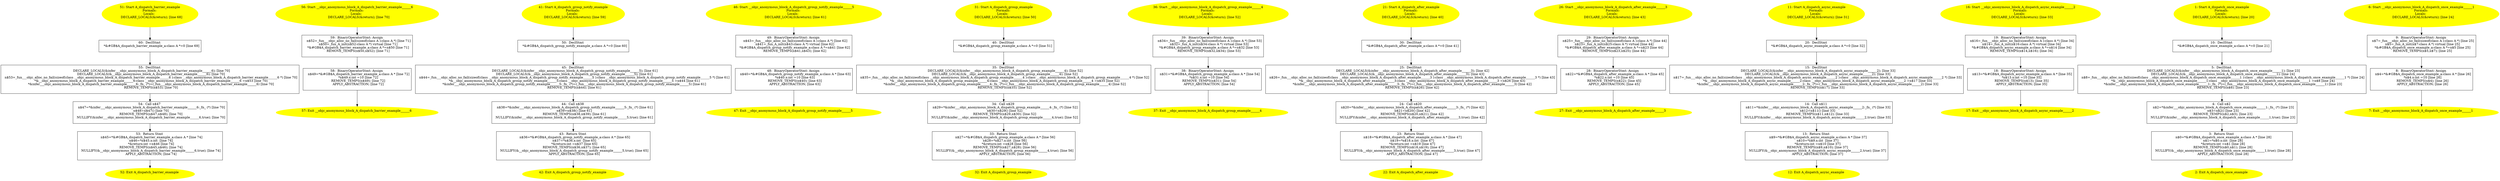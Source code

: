 digraph iCFG {
60 [label="60:  DeclStmt \n   *&#GB$A_dispatch_barrier_example_a:class A *=0 [line 69]\n " shape="box"]
	

	 60 -> 55 ;
59 [label="59:  BinaryOperatorStmt: Assign \n   n$52=_fun___objc_alloc_no_fail(sizeof(class A ):class A *) [line 71]\n  n$50=_fun_A_init(n$52:class A *) virtual [line 71]\n  *&#GB$A_dispatch_barrier_example_a:class A *=n$50 [line 71]\n  REMOVE_TEMPS(n$50,n$52); [line 71]\n " shape="box"]
	

	 59 -> 58 ;
58 [label="58:  BinaryOperatorStmt: Assign \n   n$49=*&#GB$A_dispatch_barrier_example_a:class A * [line 72]\n  *n$49.x:int =10 [line 72]\n  REMOVE_TEMPS(n$49); [line 72]\n  APPLY_ABSTRACTION; [line 72]\n " shape="box"]
	

	 58 -> 57 ;
57 [label="57: Exit __objc_anonymous_block_A_dispatch_barrier_example______6 \n  " color=yellow style=filled]
	

56 [label="56: Start __objc_anonymous_block_A_dispatch_barrier_example______6\nFormals: \nLocals:  \n   DECLARE_LOCALS(&return); [line 70]\n " color=yellow style=filled]
	

	 56 -> 59 ;
55 [label="55:  DeclStmt \n   DECLARE_LOCALS(&infer___objc_anonymous_block_A_dispatch_barrier_example______6); [line 70]\n  DECLARE_LOCALS(&__objc_anonymous_block_A_dispatch_barrier_example______6); [line 70]\n  n$53=_fun___objc_alloc_no_fail(sizeof(class __objc_anonymous_block_A_dispatch_barrier_example______6 ):class __objc_anonymous_block_A_dispatch_barrier_example______6 *) [line 70]\n  *&__objc_anonymous_block_A_dispatch_barrier_example______6:class __objc_anonymous_block_A_dispatch_barrier_example______6 =n$53 [line 70]\n  *&infer___objc_anonymous_block_A_dispatch_barrier_example______6:_fn_ (*)=(_fun___objc_anonymous_block_A_dispatch_barrier_example______6) [line 70]\n  REMOVE_TEMPS(n$53); [line 70]\n " shape="box"]
	

	 55 -> 54 ;
54 [label="54:  Call n$47 \n   n$47=*&infer___objc_anonymous_block_A_dispatch_barrier_example______6:_fn_ (*) [line 70]\n  n$48=n$47() [line 70]\n  REMOVE_TEMPS(n$47,n$48); [line 70]\n  NULLIFY(&infer___objc_anonymous_block_A_dispatch_barrier_example______6,true); [line 70]\n " shape="box"]
	

	 54 -> 53 ;
53 [label="53:  Return Stmt \n   n$45=*&#GB$A_dispatch_barrier_example_a:class A * [line 74]\n  n$46=*n$45.x:int  [line 74]\n  *&return:int =n$46 [line 74]\n  REMOVE_TEMPS(n$45,n$46); [line 74]\n  NULLIFY(&__objc_anonymous_block_A_dispatch_barrier_example______6,true); [line 74]\n  APPLY_ABSTRACTION; [line 74]\n " shape="box"]
	

	 53 -> 52 ;
52 [label="52: Exit A_dispatch_barrier_example \n  " color=yellow style=filled]
	

51 [label="51: Start A_dispatch_barrier_example\nFormals: \nLocals:  \n   DECLARE_LOCALS(&return); [line 68]\n " color=yellow style=filled]
	

	 51 -> 60 ;
50 [label="50:  DeclStmt \n   *&#GB$A_dispatch_group_notify_example_a:class A *=0 [line 60]\n " shape="box"]
	

	 50 -> 45 ;
49 [label="49:  BinaryOperatorStmt: Assign \n   n$43=_fun___objc_alloc_no_fail(sizeof(class A ):class A *) [line 62]\n  n$41=_fun_A_init(n$43:class A *) virtual [line 62]\n  *&#GB$A_dispatch_group_notify_example_a:class A *=n$41 [line 62]\n  REMOVE_TEMPS(n$41,n$43); [line 62]\n " shape="box"]
	

	 49 -> 48 ;
48 [label="48:  BinaryOperatorStmt: Assign \n   n$40=*&#GB$A_dispatch_group_notify_example_a:class A * [line 63]\n  *n$40.x:int =10 [line 63]\n  REMOVE_TEMPS(n$40); [line 63]\n  APPLY_ABSTRACTION; [line 63]\n " shape="box"]
	

	 48 -> 47 ;
47 [label="47: Exit __objc_anonymous_block_A_dispatch_group_notify_example______5 \n  " color=yellow style=filled]
	

46 [label="46: Start __objc_anonymous_block_A_dispatch_group_notify_example______5\nFormals: \nLocals:  \n   DECLARE_LOCALS(&return); [line 61]\n " color=yellow style=filled]
	

	 46 -> 49 ;
45 [label="45:  DeclStmt \n   DECLARE_LOCALS(&infer___objc_anonymous_block_A_dispatch_group_notify_example______5); [line 61]\n  DECLARE_LOCALS(&__objc_anonymous_block_A_dispatch_group_notify_example______5); [line 61]\n  n$44=_fun___objc_alloc_no_fail(sizeof(class __objc_anonymous_block_A_dispatch_group_notify_example______5 ):class __objc_anonymous_block_A_dispatch_group_notify_example______5 *) [line 61]\n  *&__objc_anonymous_block_A_dispatch_group_notify_example______5:class __objc_anonymous_block_A_dispatch_group_notify_example______5 =n$44 [line 61]\n  *&infer___objc_anonymous_block_A_dispatch_group_notify_example______5:_fn_ (*)=(_fun___objc_anonymous_block_A_dispatch_group_notify_example______5) [line 61]\n  REMOVE_TEMPS(n$44); [line 61]\n " shape="box"]
	

	 45 -> 44 ;
44 [label="44:  Call n$38 \n   n$38=*&infer___objc_anonymous_block_A_dispatch_group_notify_example______5:_fn_ (*) [line 61]\n  n$39=n$38() [line 61]\n  REMOVE_TEMPS(n$38,n$39); [line 61]\n  NULLIFY(&infer___objc_anonymous_block_A_dispatch_group_notify_example______5,true); [line 61]\n " shape="box"]
	

	 44 -> 43 ;
43 [label="43:  Return Stmt \n   n$36=*&#GB$A_dispatch_group_notify_example_a:class A * [line 65]\n  n$37=*n$36.x:int  [line 65]\n  *&return:int =n$37 [line 65]\n  REMOVE_TEMPS(n$36,n$37); [line 65]\n  NULLIFY(&__objc_anonymous_block_A_dispatch_group_notify_example______5,true); [line 65]\n  APPLY_ABSTRACTION; [line 65]\n " shape="box"]
	

	 43 -> 42 ;
42 [label="42: Exit A_dispatch_group_notify_example \n  " color=yellow style=filled]
	

41 [label="41: Start A_dispatch_group_notify_example\nFormals: \nLocals:  \n   DECLARE_LOCALS(&return); [line 59]\n " color=yellow style=filled]
	

	 41 -> 50 ;
40 [label="40:  DeclStmt \n   *&#GB$A_dispatch_group_example_a:class A *=0 [line 51]\n " shape="box"]
	

	 40 -> 35 ;
39 [label="39:  BinaryOperatorStmt: Assign \n   n$34=_fun___objc_alloc_no_fail(sizeof(class A ):class A *) [line 53]\n  n$32=_fun_A_init(n$34:class A *) virtual [line 53]\n  *&#GB$A_dispatch_group_example_a:class A *=n$32 [line 53]\n  REMOVE_TEMPS(n$32,n$34); [line 53]\n " shape="box"]
	

	 39 -> 38 ;
38 [label="38:  BinaryOperatorStmt: Assign \n   n$31=*&#GB$A_dispatch_group_example_a:class A * [line 54]\n  *n$31.x:int =10 [line 54]\n  REMOVE_TEMPS(n$31); [line 54]\n  APPLY_ABSTRACTION; [line 54]\n " shape="box"]
	

	 38 -> 37 ;
37 [label="37: Exit __objc_anonymous_block_A_dispatch_group_example______4 \n  " color=yellow style=filled]
	

36 [label="36: Start __objc_anonymous_block_A_dispatch_group_example______4\nFormals: \nLocals:  \n   DECLARE_LOCALS(&return); [line 52]\n " color=yellow style=filled]
	

	 36 -> 39 ;
35 [label="35:  DeclStmt \n   DECLARE_LOCALS(&infer___objc_anonymous_block_A_dispatch_group_example______4); [line 52]\n  DECLARE_LOCALS(&__objc_anonymous_block_A_dispatch_group_example______4); [line 52]\n  n$35=_fun___objc_alloc_no_fail(sizeof(class __objc_anonymous_block_A_dispatch_group_example______4 ):class __objc_anonymous_block_A_dispatch_group_example______4 *) [line 52]\n  *&__objc_anonymous_block_A_dispatch_group_example______4:class __objc_anonymous_block_A_dispatch_group_example______4 =n$35 [line 52]\n  *&infer___objc_anonymous_block_A_dispatch_group_example______4:_fn_ (*)=(_fun___objc_anonymous_block_A_dispatch_group_example______4) [line 52]\n  REMOVE_TEMPS(n$35); [line 52]\n " shape="box"]
	

	 35 -> 34 ;
34 [label="34:  Call n$29 \n   n$29=*&infer___objc_anonymous_block_A_dispatch_group_example______4:_fn_ (*) [line 52]\n  n$30=n$29() [line 52]\n  REMOVE_TEMPS(n$29,n$30); [line 52]\n  NULLIFY(&infer___objc_anonymous_block_A_dispatch_group_example______4,true); [line 52]\n " shape="box"]
	

	 34 -> 33 ;
33 [label="33:  Return Stmt \n   n$27=*&#GB$A_dispatch_group_example_a:class A * [line 56]\n  n$28=*n$27.x:int  [line 56]\n  *&return:int =n$28 [line 56]\n  REMOVE_TEMPS(n$27,n$28); [line 56]\n  NULLIFY(&__objc_anonymous_block_A_dispatch_group_example______4,true); [line 56]\n  APPLY_ABSTRACTION; [line 56]\n " shape="box"]
	

	 33 -> 32 ;
32 [label="32: Exit A_dispatch_group_example \n  " color=yellow style=filled]
	

31 [label="31: Start A_dispatch_group_example\nFormals: \nLocals:  \n   DECLARE_LOCALS(&return); [line 50]\n " color=yellow style=filled]
	

	 31 -> 40 ;
30 [label="30:  DeclStmt \n   *&#GB$A_dispatch_after_example_a:class A *=0 [line 41]\n " shape="box"]
	

	 30 -> 25 ;
29 [label="29:  BinaryOperatorStmt: Assign \n   n$25=_fun___objc_alloc_no_fail(sizeof(class A ):class A *) [line 44]\n  n$23=_fun_A_init(n$25:class A *) virtual [line 44]\n  *&#GB$A_dispatch_after_example_a:class A *=n$23 [line 44]\n  REMOVE_TEMPS(n$23,n$25); [line 44]\n " shape="box"]
	

	 29 -> 28 ;
28 [label="28:  BinaryOperatorStmt: Assign \n   n$22=*&#GB$A_dispatch_after_example_a:class A * [line 45]\n  *n$22.x:int =10 [line 45]\n  REMOVE_TEMPS(n$22); [line 45]\n  APPLY_ABSTRACTION; [line 45]\n " shape="box"]
	

	 28 -> 27 ;
27 [label="27: Exit __objc_anonymous_block_A_dispatch_after_example______3 \n  " color=yellow style=filled]
	

26 [label="26: Start __objc_anonymous_block_A_dispatch_after_example______3\nFormals: \nLocals:  \n   DECLARE_LOCALS(&return); [line 43]\n " color=yellow style=filled]
	

	 26 -> 29 ;
25 [label="25:  DeclStmt \n   DECLARE_LOCALS(&infer___objc_anonymous_block_A_dispatch_after_example______3); [line 42]\n  DECLARE_LOCALS(&__objc_anonymous_block_A_dispatch_after_example______3); [line 43]\n  n$26=_fun___objc_alloc_no_fail(sizeof(class __objc_anonymous_block_A_dispatch_after_example______3 ):class __objc_anonymous_block_A_dispatch_after_example______3 *) [line 43]\n  *&__objc_anonymous_block_A_dispatch_after_example______3:class __objc_anonymous_block_A_dispatch_after_example______3 =n$26 [line 43]\n  *&infer___objc_anonymous_block_A_dispatch_after_example______3:_fn_ (*)=(_fun___objc_anonymous_block_A_dispatch_after_example______3) [line 42]\n  REMOVE_TEMPS(n$26); [line 42]\n " shape="box"]
	

	 25 -> 24 ;
24 [label="24:  Call n$20 \n   n$20=*&infer___objc_anonymous_block_A_dispatch_after_example______3:_fn_ (*) [line 42]\n  n$21=n$20() [line 42]\n  REMOVE_TEMPS(n$20,n$21); [line 42]\n  NULLIFY(&infer___objc_anonymous_block_A_dispatch_after_example______3,true); [line 42]\n " shape="box"]
	

	 24 -> 23 ;
23 [label="23:  Return Stmt \n   n$18=*&#GB$A_dispatch_after_example_a:class A * [line 47]\n  n$19=*n$18.x:int  [line 47]\n  *&return:int =n$19 [line 47]\n  REMOVE_TEMPS(n$18,n$19); [line 47]\n  NULLIFY(&__objc_anonymous_block_A_dispatch_after_example______3,true); [line 47]\n  APPLY_ABSTRACTION; [line 47]\n " shape="box"]
	

	 23 -> 22 ;
22 [label="22: Exit A_dispatch_after_example \n  " color=yellow style=filled]
	

21 [label="21: Start A_dispatch_after_example\nFormals: \nLocals:  \n   DECLARE_LOCALS(&return); [line 40]\n " color=yellow style=filled]
	

	 21 -> 30 ;
20 [label="20:  DeclStmt \n   *&#GB$A_dispatch_async_example_a:class A *=0 [line 32]\n " shape="box"]
	

	 20 -> 15 ;
19 [label="19:  BinaryOperatorStmt: Assign \n   n$16=_fun___objc_alloc_no_fail(sizeof(class A ):class A *) [line 34]\n  n$14=_fun_A_init(n$16:class A *) virtual [line 34]\n  *&#GB$A_dispatch_async_example_a:class A *=n$14 [line 34]\n  REMOVE_TEMPS(n$14,n$16); [line 34]\n " shape="box"]
	

	 19 -> 18 ;
18 [label="18:  BinaryOperatorStmt: Assign \n   n$13=*&#GB$A_dispatch_async_example_a:class A * [line 35]\n  *n$13.x:int =10 [line 35]\n  REMOVE_TEMPS(n$13); [line 35]\n  APPLY_ABSTRACTION; [line 35]\n " shape="box"]
	

	 18 -> 17 ;
17 [label="17: Exit __objc_anonymous_block_A_dispatch_async_example______2 \n  " color=yellow style=filled]
	

16 [label="16: Start __objc_anonymous_block_A_dispatch_async_example______2\nFormals: \nLocals:  \n   DECLARE_LOCALS(&return); [line 33]\n " color=yellow style=filled]
	

	 16 -> 19 ;
15 [label="15:  DeclStmt \n   DECLARE_LOCALS(&infer___objc_anonymous_block_A_dispatch_async_example______2); [line 33]\n  DECLARE_LOCALS(&__objc_anonymous_block_A_dispatch_async_example______2); [line 33]\n  n$17=_fun___objc_alloc_no_fail(sizeof(class __objc_anonymous_block_A_dispatch_async_example______2 ):class __objc_anonymous_block_A_dispatch_async_example______2 *) [line 33]\n  *&__objc_anonymous_block_A_dispatch_async_example______2:class __objc_anonymous_block_A_dispatch_async_example______2 =n$17 [line 33]\n  *&infer___objc_anonymous_block_A_dispatch_async_example______2:_fn_ (*)=(_fun___objc_anonymous_block_A_dispatch_async_example______2) [line 33]\n  REMOVE_TEMPS(n$17); [line 33]\n " shape="box"]
	

	 15 -> 14 ;
14 [label="14:  Call n$11 \n   n$11=*&infer___objc_anonymous_block_A_dispatch_async_example______2:_fn_ (*) [line 33]\n  n$12=n$11() [line 33]\n  REMOVE_TEMPS(n$11,n$12); [line 33]\n  NULLIFY(&infer___objc_anonymous_block_A_dispatch_async_example______2,true); [line 33]\n " shape="box"]
	

	 14 -> 13 ;
13 [label="13:  Return Stmt \n   n$9=*&#GB$A_dispatch_async_example_a:class A * [line 37]\n  n$10=*n$9.x:int  [line 37]\n  *&return:int =n$10 [line 37]\n  REMOVE_TEMPS(n$9,n$10); [line 37]\n  NULLIFY(&__objc_anonymous_block_A_dispatch_async_example______2,true); [line 37]\n  APPLY_ABSTRACTION; [line 37]\n " shape="box"]
	

	 13 -> 12 ;
12 [label="12: Exit A_dispatch_async_example \n  " color=yellow style=filled]
	

11 [label="11: Start A_dispatch_async_example\nFormals: \nLocals:  \n   DECLARE_LOCALS(&return); [line 31]\n " color=yellow style=filled]
	

	 11 -> 20 ;
10 [label="10:  DeclStmt \n   *&#GB$A_dispatch_once_example_a:class A *=0 [line 21]\n " shape="box"]
	

	 10 -> 5 ;
9 [label="9:  BinaryOperatorStmt: Assign \n   n$7=_fun___objc_alloc_no_fail(sizeof(class A ):class A *) [line 25]\n  n$5=_fun_A_init(n$7:class A *) virtual [line 25]\n  *&#GB$A_dispatch_once_example_a:class A *=n$5 [line 25]\n  REMOVE_TEMPS(n$5,n$7); [line 25]\n " shape="box"]
	

	 9 -> 8 ;
8 [label="8:  BinaryOperatorStmt: Assign \n   n$4=*&#GB$A_dispatch_once_example_a:class A * [line 26]\n  *n$4.x:int =10 [line 26]\n  REMOVE_TEMPS(n$4); [line 26]\n  APPLY_ABSTRACTION; [line 26]\n " shape="box"]
	

	 8 -> 7 ;
7 [label="7: Exit __objc_anonymous_block_A_dispatch_once_example______1 \n  " color=yellow style=filled]
	

6 [label="6: Start __objc_anonymous_block_A_dispatch_once_example______1\nFormals: \nLocals:  \n   DECLARE_LOCALS(&return); [line 24]\n " color=yellow style=filled]
	

	 6 -> 9 ;
5 [label="5:  DeclStmt \n   DECLARE_LOCALS(&infer___objc_anonymous_block_A_dispatch_once_example______1); [line 23]\n  DECLARE_LOCALS(&__objc_anonymous_block_A_dispatch_once_example______1); [line 24]\n  n$8=_fun___objc_alloc_no_fail(sizeof(class __objc_anonymous_block_A_dispatch_once_example______1 ):class __objc_anonymous_block_A_dispatch_once_example______1 *) [line 24]\n  *&__objc_anonymous_block_A_dispatch_once_example______1:class __objc_anonymous_block_A_dispatch_once_example______1 =n$8 [line 24]\n  *&infer___objc_anonymous_block_A_dispatch_once_example______1:_fn_ (*)=(_fun___objc_anonymous_block_A_dispatch_once_example______1) [line 23]\n  REMOVE_TEMPS(n$8); [line 23]\n " shape="box"]
	

	 5 -> 4 ;
4 [label="4:  Call n$2 \n   n$2=*&infer___objc_anonymous_block_A_dispatch_once_example______1:_fn_ (*) [line 23]\n  n$3=n$2() [line 23]\n  REMOVE_TEMPS(n$2,n$3); [line 23]\n  NULLIFY(&infer___objc_anonymous_block_A_dispatch_once_example______1,true); [line 23]\n " shape="box"]
	

	 4 -> 3 ;
3 [label="3:  Return Stmt \n   n$0=*&#GB$A_dispatch_once_example_a:class A * [line 28]\n  n$1=*n$0.x:int  [line 28]\n  *&return:int =n$1 [line 28]\n  REMOVE_TEMPS(n$0,n$1); [line 28]\n  NULLIFY(&__objc_anonymous_block_A_dispatch_once_example______1,true); [line 28]\n  APPLY_ABSTRACTION; [line 28]\n " shape="box"]
	

	 3 -> 2 ;
2 [label="2: Exit A_dispatch_once_example \n  " color=yellow style=filled]
	

1 [label="1: Start A_dispatch_once_example\nFormals: \nLocals:  \n   DECLARE_LOCALS(&return); [line 20]\n " color=yellow style=filled]
	

	 1 -> 10 ;
}
